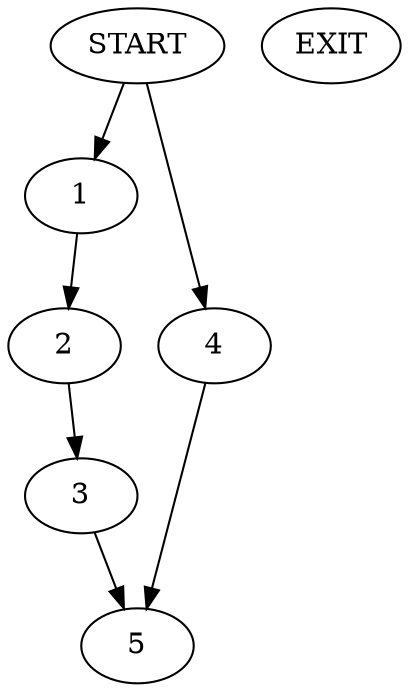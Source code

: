 digraph { 
0 [label="START"];
1;
2;
3;
4;
5;
6[label="EXIT"];
0 -> 1;
0 -> 4;
1 -> 2;
2 -> 3;
3 -> 5;
4 -> 5;
}